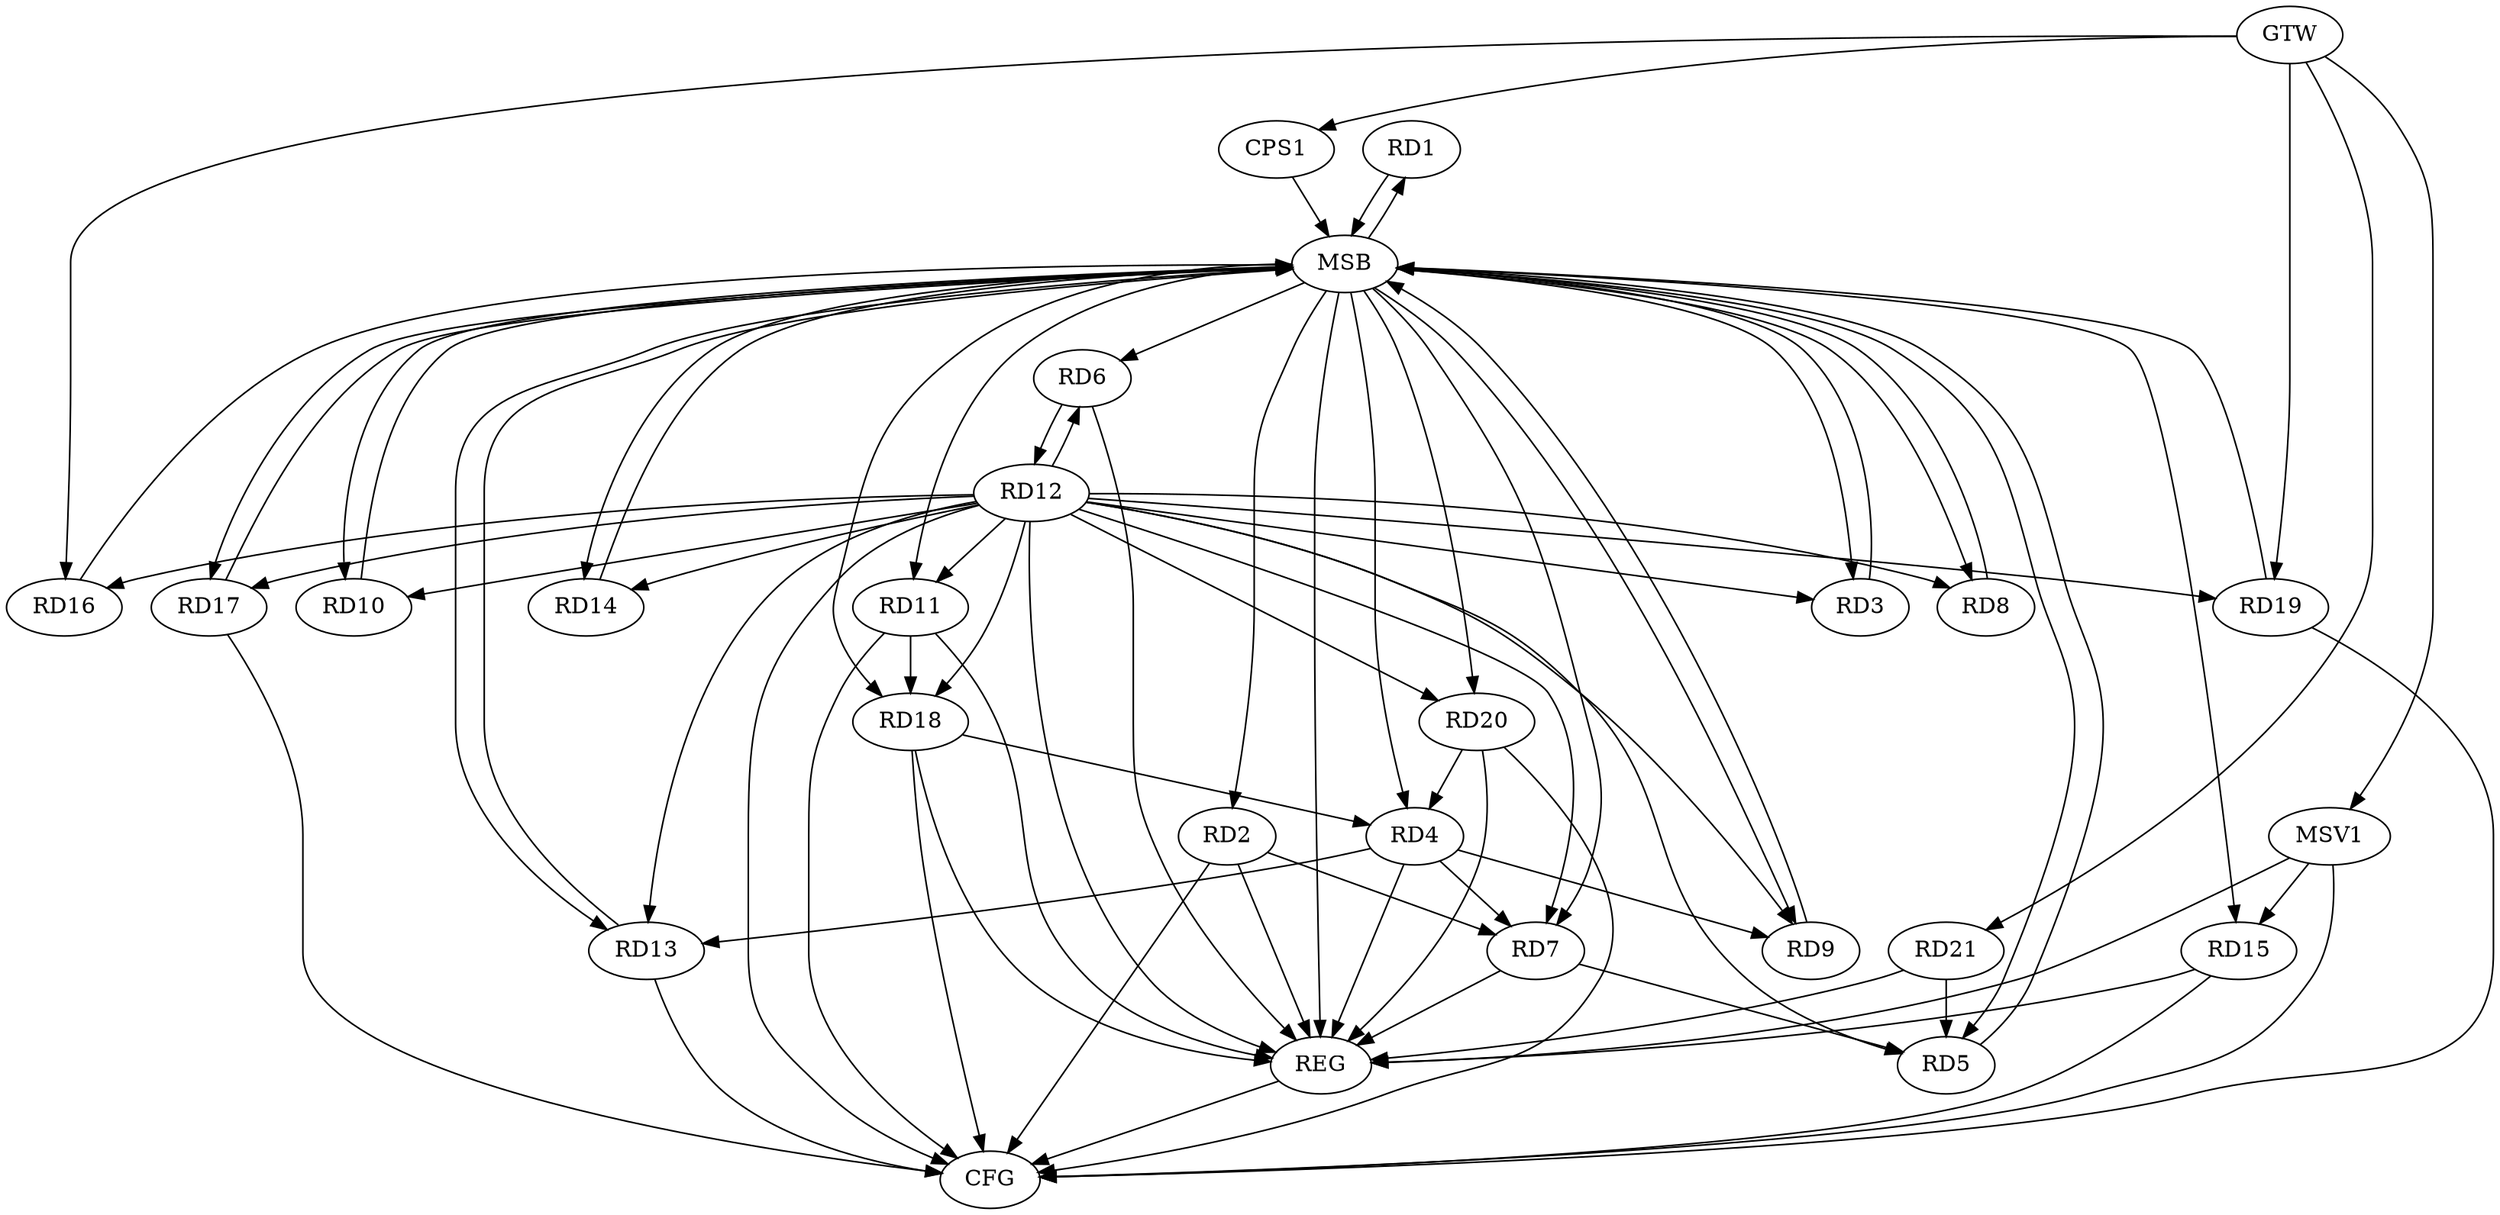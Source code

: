 strict digraph G {
  RD1 [ label="RD1" ];
  RD2 [ label="RD2" ];
  RD3 [ label="RD3" ];
  RD4 [ label="RD4" ];
  RD5 [ label="RD5" ];
  RD6 [ label="RD6" ];
  RD7 [ label="RD7" ];
  RD8 [ label="RD8" ];
  RD9 [ label="RD9" ];
  RD10 [ label="RD10" ];
  RD11 [ label="RD11" ];
  RD12 [ label="RD12" ];
  RD13 [ label="RD13" ];
  RD14 [ label="RD14" ];
  RD15 [ label="RD15" ];
  RD16 [ label="RD16" ];
  RD17 [ label="RD17" ];
  RD18 [ label="RD18" ];
  RD19 [ label="RD19" ];
  RD20 [ label="RD20" ];
  RD21 [ label="RD21" ];
  CPS1 [ label="CPS1" ];
  GTW [ label="GTW" ];
  REG [ label="REG" ];
  MSB [ label="MSB" ];
  CFG [ label="CFG" ];
  MSV1 [ label="MSV1" ];
  RD2 -> RD7;
  RD4 -> RD7;
  RD4 -> RD9;
  RD4 -> RD13;
  RD18 -> RD4;
  RD20 -> RD4;
  RD7 -> RD5;
  RD12 -> RD5;
  RD21 -> RD5;
  RD6 -> RD12;
  RD12 -> RD7;
  RD12 -> RD8;
  RD11 -> RD18;
  RD12 -> RD13;
  GTW -> RD16;
  GTW -> RD19;
  GTW -> RD21;
  GTW -> CPS1;
  RD2 -> REG;
  RD4 -> REG;
  RD6 -> REG;
  RD7 -> REG;
  RD11 -> REG;
  RD12 -> REG;
  RD15 -> REG;
  RD18 -> REG;
  RD20 -> REG;
  RD21 -> REG;
  RD1 -> MSB;
  MSB -> RD7;
  MSB -> REG;
  RD3 -> MSB;
  RD5 -> MSB;
  MSB -> RD8;
  MSB -> RD10;
  MSB -> RD11;
  RD8 -> MSB;
  MSB -> RD4;
  MSB -> RD5;
  MSB -> RD18;
  RD9 -> MSB;
  RD10 -> MSB;
  MSB -> RD1;
  MSB -> RD3;
  MSB -> RD14;
  MSB -> RD17;
  RD13 -> MSB;
  MSB -> RD15;
  RD14 -> MSB;
  MSB -> RD13;
  RD16 -> MSB;
  RD17 -> MSB;
  MSB -> RD2;
  RD19 -> MSB;
  MSB -> RD20;
  CPS1 -> MSB;
  MSB -> RD9;
  MSB -> RD6;
  RD17 -> CFG;
  RD11 -> CFG;
  RD13 -> CFG;
  RD2 -> CFG;
  RD18 -> CFG;
  RD12 -> CFG;
  RD20 -> CFG;
  RD19 -> CFG;
  RD15 -> CFG;
  REG -> CFG;
  RD12 -> RD6;
  RD12 -> RD16;
  RD12 -> RD18;
  RD12 -> RD19;
  RD12 -> RD3;
  RD12 -> RD10;
  RD12 -> RD11;
  RD12 -> RD20;
  RD12 -> RD17;
  RD12 -> RD9;
  RD12 -> RD14;
  MSV1 -> RD15;
  GTW -> MSV1;
  MSV1 -> REG;
  MSV1 -> CFG;
}
